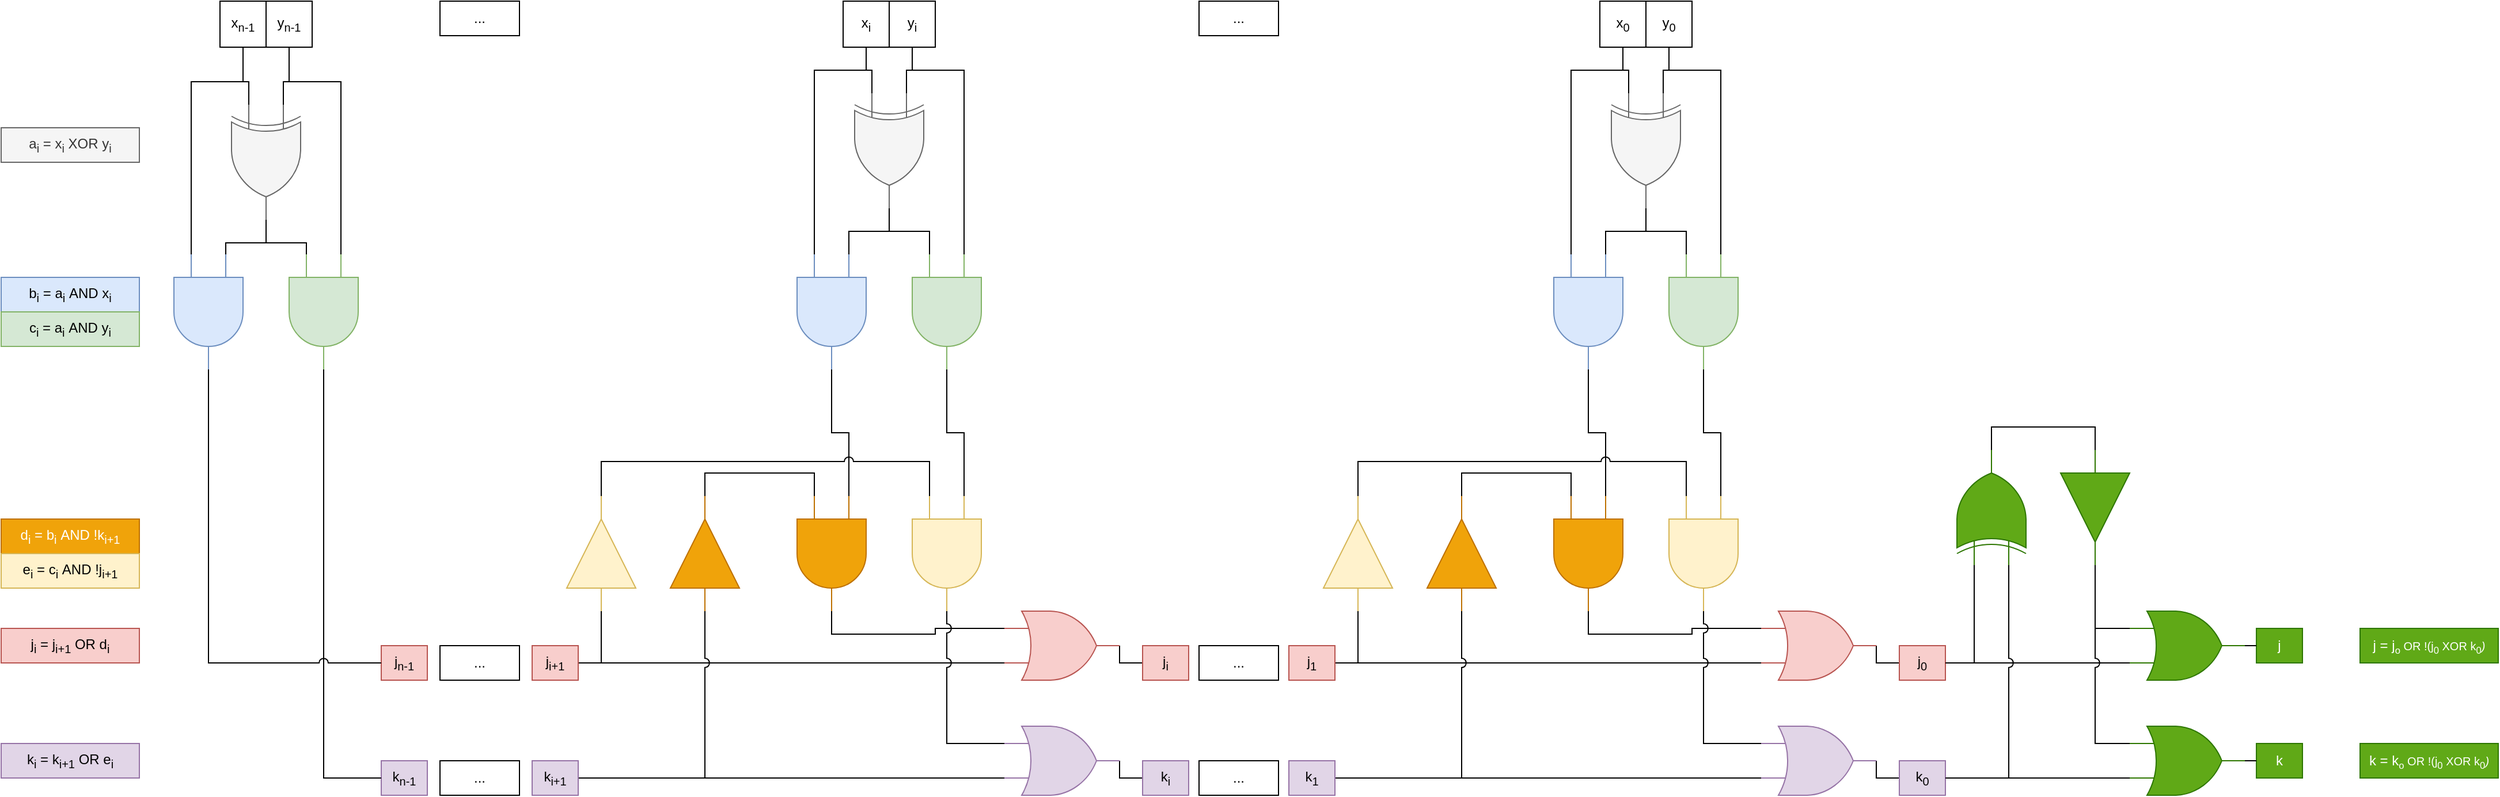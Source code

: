 <mxfile version="13.7.9" type="device"><diagram name="Page-1" id="16e2658f-23c8-b752-8be9-c03fbebb8bbe"><mxGraphModel dx="2782" dy="1577" grid="1" gridSize="10" guides="1" tooltips="1" connect="1" arrows="1" fold="1" page="0" pageScale="1" pageWidth="1100" pageHeight="850" background="#ffffff" math="0" shadow="0"><root><mxCell id="0"/><mxCell id="1" parent="0"/><mxCell id="agmvfwiTcPJvJotn_-S4-118" value="&lt;span&gt;a&lt;/span&gt;&lt;sub&gt;i&lt;/sub&gt;&lt;span&gt;&amp;nbsp;= x&lt;/span&gt;&lt;sub&gt;i&lt;/sub&gt;&lt;span&gt;&amp;nbsp;XOR y&lt;/span&gt;&lt;sub&gt;i&lt;/sub&gt;" style="rounded=0;whiteSpace=wrap;html=1;fillColor=#f5f5f5;strokeColor=#666666;fontColor=#333333;" parent="1" vertex="1"><mxGeometry x="100" y="150" width="120" height="30" as="geometry"/></mxCell><mxCell id="agmvfwiTcPJvJotn_-S4-119" value="&lt;span&gt;b&lt;/span&gt;&lt;sub&gt;i&lt;/sub&gt;&lt;span&gt;&amp;nbsp;= a&lt;/span&gt;&lt;sub&gt;i&lt;/sub&gt;&lt;span&gt;&amp;nbsp;AND x&lt;/span&gt;&lt;sub&gt;i&lt;/sub&gt;" style="rounded=0;whiteSpace=wrap;html=1;fillColor=#dae8fc;strokeColor=#6c8ebf;" parent="1" vertex="1"><mxGeometry x="100" y="280" width="120" height="30" as="geometry"/></mxCell><mxCell id="agmvfwiTcPJvJotn_-S4-120" value="&lt;span style=&quot;font-size: 12px&quot;&gt;c&lt;/span&gt;&lt;sub&gt;i&lt;/sub&gt;&lt;span&gt;&amp;nbsp;= a&lt;/span&gt;&lt;sub&gt;i&lt;/sub&gt;&lt;span&gt;&amp;nbsp;AND y&lt;/span&gt;&lt;sub&gt;i&lt;/sub&gt;" style="rounded=0;whiteSpace=wrap;html=1;fillColor=#d5e8d4;strokeColor=#82b366;" parent="1" vertex="1"><mxGeometry x="100" y="310" width="120" height="30" as="geometry"/></mxCell><mxCell id="agmvfwiTcPJvJotn_-S4-134" value="d&lt;sub&gt;i&lt;/sub&gt;&amp;nbsp;= b&lt;sub&gt;i&lt;/sub&gt;&amp;nbsp;AND !k&lt;sub&gt;i+1&lt;/sub&gt;" style="rounded=0;whiteSpace=wrap;html=1;fillColor=#f0a30a;strokeColor=#BD7000;fontColor=#ffffff;" parent="1" vertex="1"><mxGeometry x="100" y="490" width="120" height="30" as="geometry"/></mxCell><mxCell id="agmvfwiTcPJvJotn_-S4-135" value="e&lt;sub&gt;i&lt;/sub&gt;&amp;nbsp;= c&lt;sub&gt;i&lt;/sub&gt;&amp;nbsp;AND !j&lt;sub&gt;i+1&lt;/sub&gt;" style="rounded=0;whiteSpace=wrap;html=1;fillColor=#fff2cc;strokeColor=#d6b656;" parent="1" vertex="1"><mxGeometry x="100" y="520" width="120" height="30" as="geometry"/></mxCell><mxCell id="agmvfwiTcPJvJotn_-S4-149" value="j&lt;sub&gt;i&lt;/sub&gt;&amp;nbsp;= j&lt;sub&gt;i+1&lt;/sub&gt;&amp;nbsp;OR d&lt;sub&gt;i&lt;/sub&gt;" style="rounded=0;whiteSpace=wrap;html=1;fillColor=#f8cecc;strokeColor=#b85450;" parent="1" vertex="1"><mxGeometry x="100" y="585" width="120" height="30" as="geometry"/></mxCell><mxCell id="agmvfwiTcPJvJotn_-S4-150" value="k&lt;sub&gt;i&lt;/sub&gt;&amp;nbsp;= k&lt;sub&gt;i+1&lt;/sub&gt;&amp;nbsp;OR e&lt;sub&gt;i&lt;/sub&gt;" style="rounded=0;whiteSpace=wrap;html=1;fillColor=#e1d5e7;strokeColor=#9673a6;" parent="1" vertex="1"><mxGeometry x="100" y="685" width="120" height="30" as="geometry"/></mxCell><mxCell id="agmvfwiTcPJvJotn_-S4-194" style="edgeStyle=orthogonalEdgeStyle;rounded=0;jumpStyle=arc;jumpSize=8;orthogonalLoop=1;jettySize=auto;html=1;exitX=0;exitY=0.75;exitDx=0;exitDy=0;exitPerimeter=0;entryX=1;entryY=0.5;entryDx=0;entryDy=0;entryPerimeter=0;shadow=0;endArrow=none;endFill=0;" parent="1" source="agmvfwiTcPJvJotn_-S4-196" target="agmvfwiTcPJvJotn_-S4-200" edge="1"><mxGeometry relative="1" as="geometry"><Array as="points"><mxPoint x="906" y="240"/><mxPoint x="871" y="240"/></Array></mxGeometry></mxCell><mxCell id="agmvfwiTcPJvJotn_-S4-195" style="edgeStyle=orthogonalEdgeStyle;rounded=0;jumpStyle=arc;jumpSize=8;orthogonalLoop=1;jettySize=auto;html=1;exitX=1;exitY=0.5;exitDx=0;exitDy=0;exitPerimeter=0;entryX=0;entryY=0.25;entryDx=0;entryDy=0;entryPerimeter=0;shadow=0;endArrow=none;endFill=0;" parent="1" source="agmvfwiTcPJvJotn_-S4-196" target="agmvfwiTcPJvJotn_-S4-213" edge="1"><mxGeometry relative="1" as="geometry"/></mxCell><mxCell id="agmvfwiTcPJvJotn_-S4-196" value="" style="verticalLabelPosition=bottom;shadow=0;dashed=0;align=center;html=1;verticalAlign=top;shape=mxgraph.electrical.logic_gates.logic_gate;operation=and;rotation=90;fillColor=#d5e8d4;strokeColor=#82b366;" parent="1" vertex="1"><mxGeometry x="871" y="280" width="100" height="60" as="geometry"/></mxCell><mxCell id="agmvfwiTcPJvJotn_-S4-197" style="edgeStyle=orthogonalEdgeStyle;rounded=0;jumpStyle=arc;jumpSize=8;orthogonalLoop=1;jettySize=auto;html=1;exitX=0;exitY=0.75;exitDx=0;exitDy=0;exitPerimeter=0;shadow=0;endArrow=none;endFill=0;" parent="1" source="agmvfwiTcPJvJotn_-S4-200" target="agmvfwiTcPJvJotn_-S4-204" edge="1"><mxGeometry relative="1" as="geometry"/></mxCell><mxCell id="agmvfwiTcPJvJotn_-S4-198" style="edgeStyle=orthogonalEdgeStyle;rounded=0;jumpStyle=arc;jumpSize=8;orthogonalLoop=1;jettySize=auto;html=1;exitX=0;exitY=0.25;exitDx=0;exitDy=0;exitPerimeter=0;shadow=0;endArrow=none;endFill=0;" parent="1" source="agmvfwiTcPJvJotn_-S4-200" target="agmvfwiTcPJvJotn_-S4-206" edge="1"><mxGeometry relative="1" as="geometry"/></mxCell><mxCell id="agmvfwiTcPJvJotn_-S4-199" style="edgeStyle=orthogonalEdgeStyle;rounded=0;jumpStyle=arc;jumpSize=8;orthogonalLoop=1;jettySize=auto;html=1;exitX=1;exitY=0.5;exitDx=0;exitDy=0;exitPerimeter=0;entryX=0;entryY=0.25;entryDx=0;entryDy=0;entryPerimeter=0;shadow=0;endArrow=none;endFill=0;" parent="1" source="agmvfwiTcPJvJotn_-S4-200" target="agmvfwiTcPJvJotn_-S4-202" edge="1"><mxGeometry relative="1" as="geometry"/></mxCell><mxCell id="agmvfwiTcPJvJotn_-S4-200" value="" style="verticalLabelPosition=bottom;shadow=0;dashed=0;align=center;html=1;verticalAlign=top;shape=mxgraph.electrical.logic_gates.logic_gate;operation=xor;rotation=90;fillColor=#f5f5f5;strokeColor=#666666;fontColor=#333333;" parent="1" vertex="1"><mxGeometry x="821" y="140" width="100" height="60" as="geometry"/></mxCell><mxCell id="agmvfwiTcPJvJotn_-S4-201" style="edgeStyle=orthogonalEdgeStyle;rounded=0;jumpStyle=arc;jumpSize=8;orthogonalLoop=1;jettySize=auto;html=1;exitX=1;exitY=0.5;exitDx=0;exitDy=0;exitPerimeter=0;entryX=0;entryY=0.25;entryDx=0;entryDy=0;entryPerimeter=0;shadow=0;endArrow=none;endFill=0;" parent="1" source="agmvfwiTcPJvJotn_-S4-202" target="agmvfwiTcPJvJotn_-S4-208" edge="1"><mxGeometry relative="1" as="geometry"/></mxCell><mxCell id="agmvfwiTcPJvJotn_-S4-202" value="" style="verticalLabelPosition=bottom;shadow=0;dashed=0;align=center;html=1;verticalAlign=top;shape=mxgraph.electrical.logic_gates.logic_gate;operation=and;rotation=90;fillColor=#dae8fc;strokeColor=#6c8ebf;" parent="1" vertex="1"><mxGeometry x="771" y="280" width="100" height="60" as="geometry"/></mxCell><mxCell id="agmvfwiTcPJvJotn_-S4-203" style="edgeStyle=orthogonalEdgeStyle;rounded=0;jumpStyle=arc;jumpSize=8;orthogonalLoop=1;jettySize=auto;html=1;exitX=0.5;exitY=1;exitDx=0;exitDy=0;entryX=0;entryY=0.75;entryDx=0;entryDy=0;entryPerimeter=0;shadow=0;endArrow=none;endFill=0;" parent="1" source="agmvfwiTcPJvJotn_-S4-204" target="agmvfwiTcPJvJotn_-S4-202" edge="1"><mxGeometry relative="1" as="geometry"><Array as="points"><mxPoint x="851" y="100"/><mxPoint x="806" y="100"/></Array></mxGeometry></mxCell><mxCell id="agmvfwiTcPJvJotn_-S4-204" value="x&lt;sub&gt;i&lt;br&gt;&lt;/sub&gt;" style="whiteSpace=wrap;html=1;aspect=fixed;" parent="1" vertex="1"><mxGeometry x="831" y="40" width="40" height="40" as="geometry"/></mxCell><mxCell id="agmvfwiTcPJvJotn_-S4-205" style="edgeStyle=orthogonalEdgeStyle;rounded=0;jumpStyle=arc;jumpSize=8;orthogonalLoop=1;jettySize=auto;html=1;exitX=0.5;exitY=1;exitDx=0;exitDy=0;entryX=0;entryY=0.25;entryDx=0;entryDy=0;entryPerimeter=0;shadow=0;endArrow=none;endFill=0;" parent="1" source="agmvfwiTcPJvJotn_-S4-206" target="agmvfwiTcPJvJotn_-S4-196" edge="1"><mxGeometry relative="1" as="geometry"><Array as="points"><mxPoint x="891" y="100"/><mxPoint x="936" y="100"/></Array></mxGeometry></mxCell><mxCell id="agmvfwiTcPJvJotn_-S4-206" value="y&lt;sub&gt;i&lt;br&gt;&lt;/sub&gt;" style="whiteSpace=wrap;html=1;aspect=fixed;" parent="1" vertex="1"><mxGeometry x="871" y="40" width="40" height="40" as="geometry"/></mxCell><mxCell id="agmvfwiTcPJvJotn_-S4-207" style="edgeStyle=orthogonalEdgeStyle;rounded=0;jumpStyle=arc;jumpSize=8;orthogonalLoop=1;jettySize=auto;html=1;exitX=1;exitY=0.5;exitDx=0;exitDy=0;exitPerimeter=0;entryX=0;entryY=0.25;entryDx=0;entryDy=0;entryPerimeter=0;shadow=0;endArrow=none;endFill=0;" parent="1" source="agmvfwiTcPJvJotn_-S4-208" target="agmvfwiTcPJvJotn_-S4-211" edge="1"><mxGeometry relative="1" as="geometry"/></mxCell><mxCell id="agmvfwiTcPJvJotn_-S4-208" value="" style="verticalLabelPosition=bottom;shadow=0;dashed=0;align=center;html=1;verticalAlign=top;shape=mxgraph.electrical.logic_gates.logic_gate;operation=and;rotation=90;fillColor=#f0a30a;strokeColor=#BD7000;fontColor=#ffffff;" parent="1" vertex="1"><mxGeometry x="771" y="490" width="100" height="60" as="geometry"/></mxCell><mxCell id="agmvfwiTcPJvJotn_-S4-209" style="edgeStyle=orthogonalEdgeStyle;rounded=0;jumpStyle=arc;jumpSize=8;orthogonalLoop=1;jettySize=auto;html=1;exitX=1;exitY=0.5;exitDx=0;exitDy=0;entryX=0;entryY=0.75;entryDx=0;entryDy=0;entryPerimeter=0;shadow=0;endArrow=none;endFill=0;" parent="1" source="agmvfwiTcPJvJotn_-S4-210" target="agmvfwiTcPJvJotn_-S4-213" edge="1"><mxGeometry relative="1" as="geometry"><Array as="points"><mxPoint x="621" y="440"/><mxPoint x="906" y="440"/></Array></mxGeometry></mxCell><mxCell id="agmvfwiTcPJvJotn_-S4-236" style="edgeStyle=orthogonalEdgeStyle;rounded=0;jumpStyle=arc;jumpSize=8;orthogonalLoop=1;jettySize=auto;html=1;exitX=0;exitY=0.5;exitDx=0;exitDy=0;entryX=1;entryY=0.5;entryDx=0;entryDy=0;shadow=0;endArrow=none;endFill=0;" parent="1" source="agmvfwiTcPJvJotn_-S4-210" target="agmvfwiTcPJvJotn_-S4-229" edge="1"><mxGeometry relative="1" as="geometry"/></mxCell><mxCell id="agmvfwiTcPJvJotn_-S4-210" value="" style="verticalLabelPosition=bottom;shadow=0;dashed=0;align=center;html=1;verticalAlign=top;shape=mxgraph.electrical.logic_gates.buffer2;rotation=-90;fillColor=#fff2cc;strokeColor=#d6b656;" parent="1" vertex="1"><mxGeometry x="571" y="490" width="100" height="60" as="geometry"/></mxCell><mxCell id="agmvfwiTcPJvJotn_-S4-243" style="edgeStyle=orthogonalEdgeStyle;rounded=0;jumpStyle=arc;jumpSize=8;orthogonalLoop=1;jettySize=auto;html=1;exitX=0;exitY=0.75;exitDx=0;exitDy=0;exitPerimeter=0;entryX=1;entryY=0.5;entryDx=0;entryDy=0;shadow=0;endArrow=none;endFill=0;" parent="1" source="agmvfwiTcPJvJotn_-S4-211" target="agmvfwiTcPJvJotn_-S4-229" edge="1"><mxGeometry relative="1" as="geometry"/></mxCell><mxCell id="agmvfwiTcPJvJotn_-S4-317" style="edgeStyle=orthogonalEdgeStyle;rounded=0;jumpStyle=arc;jumpSize=8;orthogonalLoop=1;jettySize=auto;html=1;exitX=1;exitY=0.5;exitDx=0;exitDy=0;exitPerimeter=0;entryX=0;entryY=0.5;entryDx=0;entryDy=0;shadow=0;endArrow=none;endFill=0;" parent="1" source="agmvfwiTcPJvJotn_-S4-211" target="agmvfwiTcPJvJotn_-S4-315" edge="1"><mxGeometry relative="1" as="geometry"><Array as="points"><mxPoint x="1071" y="615"/></Array></mxGeometry></mxCell><mxCell id="agmvfwiTcPJvJotn_-S4-211" value="" style="verticalLabelPosition=bottom;shadow=0;dashed=0;align=center;html=1;verticalAlign=top;shape=mxgraph.electrical.logic_gates.logic_gate;operation=or;fillColor=#f8cecc;strokeColor=#b85450;" parent="1" vertex="1"><mxGeometry x="971" y="570" width="100" height="60" as="geometry"/></mxCell><mxCell id="agmvfwiTcPJvJotn_-S4-212" style="edgeStyle=orthogonalEdgeStyle;rounded=0;jumpStyle=arc;jumpSize=8;orthogonalLoop=1;jettySize=auto;html=1;exitX=1;exitY=0.5;exitDx=0;exitDy=0;exitPerimeter=0;entryX=0;entryY=0.25;entryDx=0;entryDy=0;entryPerimeter=0;shadow=0;endArrow=none;endFill=0;" parent="1" source="agmvfwiTcPJvJotn_-S4-213" target="agmvfwiTcPJvJotn_-S4-216" edge="1"><mxGeometry relative="1" as="geometry"/></mxCell><mxCell id="agmvfwiTcPJvJotn_-S4-213" value="" style="verticalLabelPosition=bottom;shadow=0;dashed=0;align=center;html=1;verticalAlign=top;shape=mxgraph.electrical.logic_gates.logic_gate;operation=and;rotation=90;fillColor=#fff2cc;strokeColor=#d6b656;" parent="1" vertex="1"><mxGeometry x="871" y="490" width="100" height="60" as="geometry"/></mxCell><mxCell id="agmvfwiTcPJvJotn_-S4-214" style="edgeStyle=orthogonalEdgeStyle;rounded=0;jumpStyle=arc;jumpSize=8;orthogonalLoop=1;jettySize=auto;html=1;exitX=1;exitY=0.5;exitDx=0;exitDy=0;entryX=0;entryY=0.75;entryDx=0;entryDy=0;entryPerimeter=0;shadow=0;endArrow=none;endFill=0;" parent="1" source="agmvfwiTcPJvJotn_-S4-215" target="agmvfwiTcPJvJotn_-S4-208" edge="1"><mxGeometry relative="1" as="geometry"/></mxCell><mxCell id="agmvfwiTcPJvJotn_-S4-242" style="edgeStyle=orthogonalEdgeStyle;rounded=0;jumpStyle=arc;jumpSize=8;orthogonalLoop=1;jettySize=auto;html=1;exitX=0;exitY=0.5;exitDx=0;exitDy=0;entryX=1;entryY=0.5;entryDx=0;entryDy=0;shadow=0;endArrow=none;endFill=0;" parent="1" source="agmvfwiTcPJvJotn_-S4-215" target="agmvfwiTcPJvJotn_-S4-231" edge="1"><mxGeometry relative="1" as="geometry"><Array as="points"><mxPoint x="711" y="715"/></Array></mxGeometry></mxCell><mxCell id="agmvfwiTcPJvJotn_-S4-215" value="" style="verticalLabelPosition=bottom;shadow=0;dashed=0;align=center;html=1;verticalAlign=top;shape=mxgraph.electrical.logic_gates.buffer2;rotation=-90;fillColor=#f0a30a;strokeColor=#BD7000;fontColor=#ffffff;" parent="1" vertex="1"><mxGeometry x="661" y="490" width="100" height="60" as="geometry"/></mxCell><mxCell id="agmvfwiTcPJvJotn_-S4-244" style="edgeStyle=orthogonalEdgeStyle;rounded=0;jumpStyle=arc;jumpSize=8;orthogonalLoop=1;jettySize=auto;html=1;exitX=0;exitY=0.75;exitDx=0;exitDy=0;exitPerimeter=0;entryX=1;entryY=0.5;entryDx=0;entryDy=0;shadow=0;endArrow=none;endFill=0;" parent="1" source="agmvfwiTcPJvJotn_-S4-216" target="agmvfwiTcPJvJotn_-S4-231" edge="1"><mxGeometry relative="1" as="geometry"/></mxCell><mxCell id="agmvfwiTcPJvJotn_-S4-318" style="edgeStyle=orthogonalEdgeStyle;rounded=0;jumpStyle=arc;jumpSize=8;orthogonalLoop=1;jettySize=auto;html=1;exitX=1;exitY=0.5;exitDx=0;exitDy=0;exitPerimeter=0;entryX=0;entryY=0.5;entryDx=0;entryDy=0;shadow=0;endArrow=none;endFill=0;" parent="1" source="agmvfwiTcPJvJotn_-S4-216" target="agmvfwiTcPJvJotn_-S4-316" edge="1"><mxGeometry relative="1" as="geometry"><Array as="points"><mxPoint x="1071" y="715"/></Array></mxGeometry></mxCell><mxCell id="agmvfwiTcPJvJotn_-S4-216" value="" style="verticalLabelPosition=bottom;shadow=0;dashed=0;align=center;html=1;verticalAlign=top;shape=mxgraph.electrical.logic_gates.logic_gate;operation=or;fillColor=#e1d5e7;strokeColor=#9673a6;" parent="1" vertex="1"><mxGeometry x="971" y="670" width="100" height="60" as="geometry"/></mxCell><mxCell id="agmvfwiTcPJvJotn_-S4-229" value="&lt;font face=&quot;helvetica&quot;&gt;j&lt;sub&gt;i+1&lt;/sub&gt;&lt;/font&gt;" style="rounded=0;whiteSpace=wrap;html=1;fillColor=#f8cecc;strokeColor=#b85450;" parent="1" vertex="1"><mxGeometry x="561" y="600" width="40" height="30" as="geometry"/></mxCell><mxCell id="agmvfwiTcPJvJotn_-S4-231" value="&lt;font face=&quot;helvetica&quot;&gt;k&lt;sub&gt;i+1&lt;/sub&gt;&lt;/font&gt;" style="rounded=0;whiteSpace=wrap;html=1;fillColor=#e1d5e7;strokeColor=#9673a6;" parent="1" vertex="1"><mxGeometry x="561" y="700" width="40" height="30" as="geometry"/></mxCell><mxCell id="agmvfwiTcPJvJotn_-S4-240" value="&lt;font face=&quot;helvetica&quot;&gt;j&lt;sub&gt;n-1&lt;/sub&gt;&lt;/font&gt;" style="rounded=0;whiteSpace=wrap;html=1;fillColor=#f8cecc;strokeColor=#b85450;" parent="1" vertex="1"><mxGeometry x="430" y="600" width="40" height="30" as="geometry"/></mxCell><mxCell id="agmvfwiTcPJvJotn_-S4-241" value="&lt;font face=&quot;helvetica&quot;&gt;k&lt;sub&gt;n-1&lt;/sub&gt;&lt;/font&gt;" style="rounded=0;whiteSpace=wrap;html=1;fillColor=#e1d5e7;strokeColor=#9673a6;" parent="1" vertex="1"><mxGeometry x="430" y="700" width="40" height="30" as="geometry"/></mxCell><mxCell id="agmvfwiTcPJvJotn_-S4-246" style="edgeStyle=orthogonalEdgeStyle;rounded=0;jumpStyle=arc;jumpSize=8;orthogonalLoop=1;jettySize=auto;html=1;exitX=0;exitY=0.75;exitDx=0;exitDy=0;exitPerimeter=0;entryX=1;entryY=0.5;entryDx=0;entryDy=0;entryPerimeter=0;shadow=0;endArrow=none;endFill=0;" parent="1" source="agmvfwiTcPJvJotn_-S4-248" target="agmvfwiTcPJvJotn_-S4-252" edge="1"><mxGeometry relative="1" as="geometry"><Array as="points"><mxPoint x="365" y="250"/><mxPoint x="330" y="250"/></Array></mxGeometry></mxCell><mxCell id="agmvfwiTcPJvJotn_-S4-285" style="edgeStyle=orthogonalEdgeStyle;rounded=0;jumpStyle=arc;jumpSize=8;orthogonalLoop=1;jettySize=auto;html=1;exitX=1;exitY=0.5;exitDx=0;exitDy=0;exitPerimeter=0;entryX=0;entryY=0.5;entryDx=0;entryDy=0;shadow=0;endArrow=none;endFill=0;" parent="1" source="agmvfwiTcPJvJotn_-S4-248" target="agmvfwiTcPJvJotn_-S4-241" edge="1"><mxGeometry relative="1" as="geometry"/></mxCell><mxCell id="agmvfwiTcPJvJotn_-S4-248" value="" style="verticalLabelPosition=bottom;shadow=0;dashed=0;align=center;html=1;verticalAlign=top;shape=mxgraph.electrical.logic_gates.logic_gate;operation=and;rotation=90;fillColor=#d5e8d4;strokeColor=#82b366;" parent="1" vertex="1"><mxGeometry x="330" y="280" width="100" height="60" as="geometry"/></mxCell><mxCell id="agmvfwiTcPJvJotn_-S4-249" style="edgeStyle=orthogonalEdgeStyle;rounded=0;jumpStyle=arc;jumpSize=8;orthogonalLoop=1;jettySize=auto;html=1;exitX=0;exitY=0.75;exitDx=0;exitDy=0;exitPerimeter=0;shadow=0;endArrow=none;endFill=0;" parent="1" source="agmvfwiTcPJvJotn_-S4-252" target="agmvfwiTcPJvJotn_-S4-256" edge="1"><mxGeometry relative="1" as="geometry"><Array as="points"><mxPoint x="315" y="110"/><mxPoint x="310" y="110"/></Array></mxGeometry></mxCell><mxCell id="agmvfwiTcPJvJotn_-S4-250" style="edgeStyle=orthogonalEdgeStyle;rounded=0;jumpStyle=arc;jumpSize=8;orthogonalLoop=1;jettySize=auto;html=1;exitX=0;exitY=0.25;exitDx=0;exitDy=0;exitPerimeter=0;shadow=0;endArrow=none;endFill=0;" parent="1" source="agmvfwiTcPJvJotn_-S4-252" target="agmvfwiTcPJvJotn_-S4-258" edge="1"><mxGeometry relative="1" as="geometry"><Array as="points"><mxPoint x="345" y="110"/><mxPoint x="350" y="110"/></Array></mxGeometry></mxCell><mxCell id="agmvfwiTcPJvJotn_-S4-251" style="edgeStyle=orthogonalEdgeStyle;rounded=0;jumpStyle=arc;jumpSize=8;orthogonalLoop=1;jettySize=auto;html=1;exitX=1;exitY=0.5;exitDx=0;exitDy=0;exitPerimeter=0;entryX=0;entryY=0.25;entryDx=0;entryDy=0;entryPerimeter=0;shadow=0;endArrow=none;endFill=0;" parent="1" source="agmvfwiTcPJvJotn_-S4-252" target="agmvfwiTcPJvJotn_-S4-254" edge="1"><mxGeometry relative="1" as="geometry"/></mxCell><mxCell id="agmvfwiTcPJvJotn_-S4-252" value="" style="verticalLabelPosition=bottom;shadow=0;dashed=0;align=center;html=1;verticalAlign=top;shape=mxgraph.electrical.logic_gates.logic_gate;operation=xor;rotation=90;fillColor=#f5f5f5;strokeColor=#666666;fontColor=#333333;" parent="1" vertex="1"><mxGeometry x="280" y="150" width="100" height="60" as="geometry"/></mxCell><mxCell id="agmvfwiTcPJvJotn_-S4-284" style="edgeStyle=orthogonalEdgeStyle;rounded=0;jumpStyle=arc;jumpSize=8;orthogonalLoop=1;jettySize=auto;html=1;exitX=1;exitY=0.5;exitDx=0;exitDy=0;exitPerimeter=0;shadow=0;endArrow=none;endFill=0;entryX=0;entryY=0.5;entryDx=0;entryDy=0;" parent="1" source="agmvfwiTcPJvJotn_-S4-254" target="agmvfwiTcPJvJotn_-S4-240" edge="1"><mxGeometry relative="1" as="geometry"><mxPoint x="470" y="610" as="targetPoint"/></mxGeometry></mxCell><mxCell id="agmvfwiTcPJvJotn_-S4-254" value="" style="verticalLabelPosition=bottom;shadow=0;dashed=0;align=center;html=1;verticalAlign=top;shape=mxgraph.electrical.logic_gates.logic_gate;operation=and;rotation=90;fillColor=#dae8fc;strokeColor=#6c8ebf;" parent="1" vertex="1"><mxGeometry x="230" y="280" width="100" height="60" as="geometry"/></mxCell><mxCell id="agmvfwiTcPJvJotn_-S4-255" style="edgeStyle=orthogonalEdgeStyle;rounded=0;jumpStyle=arc;jumpSize=8;orthogonalLoop=1;jettySize=auto;html=1;exitX=0.5;exitY=1;exitDx=0;exitDy=0;entryX=0;entryY=0.75;entryDx=0;entryDy=0;entryPerimeter=0;shadow=0;endArrow=none;endFill=0;" parent="1" source="agmvfwiTcPJvJotn_-S4-256" target="agmvfwiTcPJvJotn_-S4-254" edge="1"><mxGeometry relative="1" as="geometry"><Array as="points"><mxPoint x="310" y="110"/><mxPoint x="265" y="110"/></Array></mxGeometry></mxCell><mxCell id="agmvfwiTcPJvJotn_-S4-256" value="x&lt;sub&gt;n-1&lt;br&gt;&lt;/sub&gt;" style="whiteSpace=wrap;html=1;aspect=fixed;" parent="1" vertex="1"><mxGeometry x="290" y="40" width="40" height="40" as="geometry"/></mxCell><mxCell id="agmvfwiTcPJvJotn_-S4-257" style="edgeStyle=orthogonalEdgeStyle;rounded=0;jumpStyle=arc;jumpSize=8;orthogonalLoop=1;jettySize=auto;html=1;exitX=0.5;exitY=1;exitDx=0;exitDy=0;entryX=0;entryY=0.25;entryDx=0;entryDy=0;entryPerimeter=0;shadow=0;endArrow=none;endFill=0;" parent="1" source="agmvfwiTcPJvJotn_-S4-258" target="agmvfwiTcPJvJotn_-S4-248" edge="1"><mxGeometry relative="1" as="geometry"><Array as="points"><mxPoint x="350" y="110"/><mxPoint x="395" y="110"/></Array></mxGeometry></mxCell><mxCell id="agmvfwiTcPJvJotn_-S4-258" value="y&lt;sub&gt;n-1&lt;br&gt;&lt;/sub&gt;" style="whiteSpace=wrap;html=1;aspect=fixed;" parent="1" vertex="1"><mxGeometry x="330" y="40" width="40" height="40" as="geometry"/></mxCell><mxCell id="agmvfwiTcPJvJotn_-S4-286" style="edgeStyle=orthogonalEdgeStyle;rounded=0;jumpStyle=arc;jumpSize=8;orthogonalLoop=1;jettySize=auto;html=1;exitX=0;exitY=0.75;exitDx=0;exitDy=0;exitPerimeter=0;entryX=1;entryY=0.5;entryDx=0;entryDy=0;entryPerimeter=0;shadow=0;endArrow=none;endFill=0;" parent="1" source="agmvfwiTcPJvJotn_-S4-288" target="agmvfwiTcPJvJotn_-S4-292" edge="1"><mxGeometry relative="1" as="geometry"><Array as="points"><mxPoint x="1563" y="240"/><mxPoint x="1528" y="240"/></Array></mxGeometry></mxCell><mxCell id="agmvfwiTcPJvJotn_-S4-287" style="edgeStyle=orthogonalEdgeStyle;rounded=0;jumpStyle=arc;jumpSize=8;orthogonalLoop=1;jettySize=auto;html=1;exitX=1;exitY=0.5;exitDx=0;exitDy=0;exitPerimeter=0;entryX=0;entryY=0.25;entryDx=0;entryDy=0;entryPerimeter=0;shadow=0;endArrow=none;endFill=0;" parent="1" source="agmvfwiTcPJvJotn_-S4-288" target="agmvfwiTcPJvJotn_-S4-307" edge="1"><mxGeometry relative="1" as="geometry"/></mxCell><mxCell id="agmvfwiTcPJvJotn_-S4-288" value="" style="verticalLabelPosition=bottom;shadow=0;dashed=0;align=center;html=1;verticalAlign=top;shape=mxgraph.electrical.logic_gates.logic_gate;operation=and;rotation=90;fillColor=#d5e8d4;strokeColor=#82b366;" parent="1" vertex="1"><mxGeometry x="1528" y="280" width="100" height="60" as="geometry"/></mxCell><mxCell id="agmvfwiTcPJvJotn_-S4-289" style="edgeStyle=orthogonalEdgeStyle;rounded=0;jumpStyle=arc;jumpSize=8;orthogonalLoop=1;jettySize=auto;html=1;exitX=0;exitY=0.75;exitDx=0;exitDy=0;exitPerimeter=0;shadow=0;endArrow=none;endFill=0;" parent="1" source="agmvfwiTcPJvJotn_-S4-292" target="agmvfwiTcPJvJotn_-S4-296" edge="1"><mxGeometry relative="1" as="geometry"/></mxCell><mxCell id="agmvfwiTcPJvJotn_-S4-290" style="edgeStyle=orthogonalEdgeStyle;rounded=0;jumpStyle=arc;jumpSize=8;orthogonalLoop=1;jettySize=auto;html=1;exitX=0;exitY=0.25;exitDx=0;exitDy=0;exitPerimeter=0;shadow=0;endArrow=none;endFill=0;" parent="1" source="agmvfwiTcPJvJotn_-S4-292" target="agmvfwiTcPJvJotn_-S4-298" edge="1"><mxGeometry relative="1" as="geometry"/></mxCell><mxCell id="agmvfwiTcPJvJotn_-S4-291" style="edgeStyle=orthogonalEdgeStyle;rounded=0;jumpStyle=arc;jumpSize=8;orthogonalLoop=1;jettySize=auto;html=1;exitX=1;exitY=0.5;exitDx=0;exitDy=0;exitPerimeter=0;entryX=0;entryY=0.25;entryDx=0;entryDy=0;entryPerimeter=0;shadow=0;endArrow=none;endFill=0;" parent="1" source="agmvfwiTcPJvJotn_-S4-292" target="agmvfwiTcPJvJotn_-S4-294" edge="1"><mxGeometry relative="1" as="geometry"/></mxCell><mxCell id="agmvfwiTcPJvJotn_-S4-292" value="" style="verticalLabelPosition=bottom;shadow=0;dashed=0;align=center;html=1;verticalAlign=top;shape=mxgraph.electrical.logic_gates.logic_gate;operation=xor;rotation=90;fillColor=#f5f5f5;strokeColor=#666666;fontColor=#333333;" parent="1" vertex="1"><mxGeometry x="1478" y="140" width="100" height="60" as="geometry"/></mxCell><mxCell id="agmvfwiTcPJvJotn_-S4-293" style="edgeStyle=orthogonalEdgeStyle;rounded=0;jumpStyle=arc;jumpSize=8;orthogonalLoop=1;jettySize=auto;html=1;exitX=1;exitY=0.5;exitDx=0;exitDy=0;exitPerimeter=0;entryX=0;entryY=0.25;entryDx=0;entryDy=0;entryPerimeter=0;shadow=0;endArrow=none;endFill=0;" parent="1" source="agmvfwiTcPJvJotn_-S4-294" target="agmvfwiTcPJvJotn_-S4-300" edge="1"><mxGeometry relative="1" as="geometry"/></mxCell><mxCell id="agmvfwiTcPJvJotn_-S4-294" value="" style="verticalLabelPosition=bottom;shadow=0;dashed=0;align=center;html=1;verticalAlign=top;shape=mxgraph.electrical.logic_gates.logic_gate;operation=and;rotation=90;fillColor=#dae8fc;strokeColor=#6c8ebf;" parent="1" vertex="1"><mxGeometry x="1428" y="280" width="100" height="60" as="geometry"/></mxCell><mxCell id="agmvfwiTcPJvJotn_-S4-295" style="edgeStyle=orthogonalEdgeStyle;rounded=0;jumpStyle=arc;jumpSize=8;orthogonalLoop=1;jettySize=auto;html=1;exitX=0.5;exitY=1;exitDx=0;exitDy=0;entryX=0;entryY=0.75;entryDx=0;entryDy=0;entryPerimeter=0;shadow=0;endArrow=none;endFill=0;" parent="1" source="agmvfwiTcPJvJotn_-S4-296" target="agmvfwiTcPJvJotn_-S4-294" edge="1"><mxGeometry relative="1" as="geometry"><Array as="points"><mxPoint x="1508" y="100"/><mxPoint x="1463" y="100"/></Array></mxGeometry></mxCell><mxCell id="agmvfwiTcPJvJotn_-S4-296" value="x&lt;sub&gt;0&lt;br&gt;&lt;/sub&gt;" style="whiteSpace=wrap;html=1;aspect=fixed;" parent="1" vertex="1"><mxGeometry x="1488" y="40" width="40" height="40" as="geometry"/></mxCell><mxCell id="agmvfwiTcPJvJotn_-S4-297" style="edgeStyle=orthogonalEdgeStyle;rounded=0;jumpStyle=arc;jumpSize=8;orthogonalLoop=1;jettySize=auto;html=1;exitX=0.5;exitY=1;exitDx=0;exitDy=0;entryX=0;entryY=0.25;entryDx=0;entryDy=0;entryPerimeter=0;shadow=0;endArrow=none;endFill=0;" parent="1" source="agmvfwiTcPJvJotn_-S4-298" target="agmvfwiTcPJvJotn_-S4-288" edge="1"><mxGeometry relative="1" as="geometry"><Array as="points"><mxPoint x="1548" y="100"/><mxPoint x="1593" y="100"/></Array></mxGeometry></mxCell><mxCell id="agmvfwiTcPJvJotn_-S4-298" value="y&lt;sub&gt;0&lt;br&gt;&lt;/sub&gt;" style="whiteSpace=wrap;html=1;aspect=fixed;" parent="1" vertex="1"><mxGeometry x="1528" y="40" width="40" height="40" as="geometry"/></mxCell><mxCell id="agmvfwiTcPJvJotn_-S4-299" style="edgeStyle=orthogonalEdgeStyle;rounded=0;jumpStyle=arc;jumpSize=8;orthogonalLoop=1;jettySize=auto;html=1;exitX=1;exitY=0.5;exitDx=0;exitDy=0;exitPerimeter=0;entryX=0;entryY=0.25;entryDx=0;entryDy=0;entryPerimeter=0;shadow=0;endArrow=none;endFill=0;" parent="1" source="agmvfwiTcPJvJotn_-S4-300" target="agmvfwiTcPJvJotn_-S4-305" edge="1"><mxGeometry relative="1" as="geometry"/></mxCell><mxCell id="agmvfwiTcPJvJotn_-S4-300" value="" style="verticalLabelPosition=bottom;shadow=0;dashed=0;align=center;html=1;verticalAlign=top;shape=mxgraph.electrical.logic_gates.logic_gate;operation=and;rotation=90;fillColor=#f0a30a;strokeColor=#BD7000;fontColor=#ffffff;" parent="1" vertex="1"><mxGeometry x="1428" y="490" width="100" height="60" as="geometry"/></mxCell><mxCell id="agmvfwiTcPJvJotn_-S4-301" style="edgeStyle=orthogonalEdgeStyle;rounded=0;jumpStyle=arc;jumpSize=8;orthogonalLoop=1;jettySize=auto;html=1;exitX=1;exitY=0.5;exitDx=0;exitDy=0;entryX=0;entryY=0.75;entryDx=0;entryDy=0;entryPerimeter=0;shadow=0;endArrow=none;endFill=0;" parent="1" source="agmvfwiTcPJvJotn_-S4-303" target="agmvfwiTcPJvJotn_-S4-307" edge="1"><mxGeometry relative="1" as="geometry"><Array as="points"><mxPoint x="1278" y="440"/><mxPoint x="1563" y="440"/></Array></mxGeometry></mxCell><mxCell id="agmvfwiTcPJvJotn_-S4-302" style="edgeStyle=orthogonalEdgeStyle;rounded=0;jumpStyle=arc;jumpSize=8;orthogonalLoop=1;jettySize=auto;html=1;exitX=0;exitY=0.5;exitDx=0;exitDy=0;entryX=1;entryY=0.5;entryDx=0;entryDy=0;shadow=0;endArrow=none;endFill=0;" parent="1" source="agmvfwiTcPJvJotn_-S4-303" target="agmvfwiTcPJvJotn_-S4-313" edge="1"><mxGeometry relative="1" as="geometry"/></mxCell><mxCell id="agmvfwiTcPJvJotn_-S4-303" value="" style="verticalLabelPosition=bottom;shadow=0;dashed=0;align=center;html=1;verticalAlign=top;shape=mxgraph.electrical.logic_gates.buffer2;rotation=-90;fillColor=#fff2cc;strokeColor=#d6b656;" parent="1" vertex="1"><mxGeometry x="1228" y="490" width="100" height="60" as="geometry"/></mxCell><mxCell id="agmvfwiTcPJvJotn_-S4-304" style="edgeStyle=orthogonalEdgeStyle;rounded=0;jumpStyle=arc;jumpSize=8;orthogonalLoop=1;jettySize=auto;html=1;exitX=0;exitY=0.75;exitDx=0;exitDy=0;exitPerimeter=0;entryX=1;entryY=0.5;entryDx=0;entryDy=0;shadow=0;endArrow=none;endFill=0;" parent="1" source="agmvfwiTcPJvJotn_-S4-305" target="agmvfwiTcPJvJotn_-S4-313" edge="1"><mxGeometry relative="1" as="geometry"/></mxCell><mxCell id="agmvfwiTcPJvJotn_-S4-320" style="edgeStyle=orthogonalEdgeStyle;rounded=0;jumpStyle=arc;jumpSize=8;orthogonalLoop=1;jettySize=auto;html=1;exitX=1;exitY=0.5;exitDx=0;exitDy=0;exitPerimeter=0;entryX=0;entryY=0.5;entryDx=0;entryDy=0;shadow=0;endArrow=none;endFill=0;" parent="1" source="agmvfwiTcPJvJotn_-S4-305" target="agmvfwiTcPJvJotn_-S4-319" edge="1"><mxGeometry relative="1" as="geometry"><Array as="points"><mxPoint x="1728" y="615"/></Array></mxGeometry></mxCell><mxCell id="agmvfwiTcPJvJotn_-S4-305" value="" style="verticalLabelPosition=bottom;shadow=0;dashed=0;align=center;html=1;verticalAlign=top;shape=mxgraph.electrical.logic_gates.logic_gate;operation=or;fillColor=#f8cecc;strokeColor=#b85450;" parent="1" vertex="1"><mxGeometry x="1628" y="570" width="100" height="60" as="geometry"/></mxCell><mxCell id="agmvfwiTcPJvJotn_-S4-306" style="edgeStyle=orthogonalEdgeStyle;rounded=0;jumpStyle=arc;jumpSize=8;orthogonalLoop=1;jettySize=auto;html=1;exitX=1;exitY=0.5;exitDx=0;exitDy=0;exitPerimeter=0;entryX=0;entryY=0.25;entryDx=0;entryDy=0;entryPerimeter=0;shadow=0;endArrow=none;endFill=0;" parent="1" source="agmvfwiTcPJvJotn_-S4-307" target="agmvfwiTcPJvJotn_-S4-312" edge="1"><mxGeometry relative="1" as="geometry"/></mxCell><mxCell id="agmvfwiTcPJvJotn_-S4-307" value="" style="verticalLabelPosition=bottom;shadow=0;dashed=0;align=center;html=1;verticalAlign=top;shape=mxgraph.electrical.logic_gates.logic_gate;operation=and;rotation=90;fillColor=#fff2cc;strokeColor=#d6b656;" parent="1" vertex="1"><mxGeometry x="1528" y="490" width="100" height="60" as="geometry"/></mxCell><mxCell id="agmvfwiTcPJvJotn_-S4-308" style="edgeStyle=orthogonalEdgeStyle;rounded=0;jumpStyle=arc;jumpSize=8;orthogonalLoop=1;jettySize=auto;html=1;exitX=1;exitY=0.5;exitDx=0;exitDy=0;entryX=0;entryY=0.75;entryDx=0;entryDy=0;entryPerimeter=0;shadow=0;endArrow=none;endFill=0;" parent="1" source="agmvfwiTcPJvJotn_-S4-310" target="agmvfwiTcPJvJotn_-S4-300" edge="1"><mxGeometry relative="1" as="geometry"/></mxCell><mxCell id="agmvfwiTcPJvJotn_-S4-309" style="edgeStyle=orthogonalEdgeStyle;rounded=0;jumpStyle=arc;jumpSize=8;orthogonalLoop=1;jettySize=auto;html=1;exitX=0;exitY=0.5;exitDx=0;exitDy=0;entryX=1;entryY=0.5;entryDx=0;entryDy=0;shadow=0;endArrow=none;endFill=0;" parent="1" source="agmvfwiTcPJvJotn_-S4-310" target="agmvfwiTcPJvJotn_-S4-314" edge="1"><mxGeometry relative="1" as="geometry"><Array as="points"><mxPoint x="1368" y="715"/></Array></mxGeometry></mxCell><mxCell id="agmvfwiTcPJvJotn_-S4-310" value="" style="verticalLabelPosition=bottom;shadow=0;dashed=0;align=center;html=1;verticalAlign=top;shape=mxgraph.electrical.logic_gates.buffer2;rotation=-90;fillColor=#f0a30a;strokeColor=#BD7000;fontColor=#ffffff;" parent="1" vertex="1"><mxGeometry x="1318" y="490" width="100" height="60" as="geometry"/></mxCell><mxCell id="agmvfwiTcPJvJotn_-S4-311" style="edgeStyle=orthogonalEdgeStyle;rounded=0;jumpStyle=arc;jumpSize=8;orthogonalLoop=1;jettySize=auto;html=1;exitX=0;exitY=0.75;exitDx=0;exitDy=0;exitPerimeter=0;entryX=1;entryY=0.5;entryDx=0;entryDy=0;shadow=0;endArrow=none;endFill=0;" parent="1" source="agmvfwiTcPJvJotn_-S4-312" target="agmvfwiTcPJvJotn_-S4-314" edge="1"><mxGeometry relative="1" as="geometry"/></mxCell><mxCell id="agmvfwiTcPJvJotn_-S4-322" style="edgeStyle=orthogonalEdgeStyle;rounded=0;jumpStyle=arc;jumpSize=8;orthogonalLoop=1;jettySize=auto;html=1;exitX=1;exitY=0.5;exitDx=0;exitDy=0;exitPerimeter=0;entryX=0;entryY=0.5;entryDx=0;entryDy=0;shadow=0;endArrow=none;endFill=0;" parent="1" source="agmvfwiTcPJvJotn_-S4-312" target="agmvfwiTcPJvJotn_-S4-321" edge="1"><mxGeometry relative="1" as="geometry"><Array as="points"><mxPoint x="1728" y="715"/></Array></mxGeometry></mxCell><mxCell id="agmvfwiTcPJvJotn_-S4-312" value="" style="verticalLabelPosition=bottom;shadow=0;dashed=0;align=center;html=1;verticalAlign=top;shape=mxgraph.electrical.logic_gates.logic_gate;operation=or;fillColor=#e1d5e7;strokeColor=#9673a6;" parent="1" vertex="1"><mxGeometry x="1628" y="670" width="100" height="60" as="geometry"/></mxCell><mxCell id="agmvfwiTcPJvJotn_-S4-313" value="&lt;font face=&quot;helvetica&quot;&gt;j&lt;sub&gt;1&lt;/sub&gt;&lt;/font&gt;" style="rounded=0;whiteSpace=wrap;html=1;fillColor=#f8cecc;strokeColor=#b85450;" parent="1" vertex="1"><mxGeometry x="1218" y="600" width="40" height="30" as="geometry"/></mxCell><mxCell id="agmvfwiTcPJvJotn_-S4-314" value="&lt;font face=&quot;helvetica&quot;&gt;k&lt;sub&gt;1&lt;/sub&gt;&lt;/font&gt;" style="rounded=0;whiteSpace=wrap;html=1;fillColor=#e1d5e7;strokeColor=#9673a6;" parent="1" vertex="1"><mxGeometry x="1218" y="700" width="40" height="30" as="geometry"/></mxCell><mxCell id="agmvfwiTcPJvJotn_-S4-315" value="&lt;font face=&quot;helvetica&quot;&gt;j&lt;sub&gt;i&lt;/sub&gt;&lt;/font&gt;" style="rounded=0;whiteSpace=wrap;html=1;fillColor=#f8cecc;strokeColor=#b85450;" parent="1" vertex="1"><mxGeometry x="1091" y="600" width="40" height="30" as="geometry"/></mxCell><mxCell id="agmvfwiTcPJvJotn_-S4-316" value="&lt;font face=&quot;helvetica&quot;&gt;k&lt;sub&gt;i&lt;/sub&gt;&lt;/font&gt;" style="rounded=0;whiteSpace=wrap;html=1;fillColor=#e1d5e7;strokeColor=#9673a6;" parent="1" vertex="1"><mxGeometry x="1091" y="700" width="40" height="30" as="geometry"/></mxCell><mxCell id="agmvfwiTcPJvJotn_-S4-339" style="edgeStyle=orthogonalEdgeStyle;rounded=0;jumpStyle=arc;jumpSize=8;orthogonalLoop=1;jettySize=auto;html=1;exitX=1;exitY=0.5;exitDx=0;exitDy=0;entryX=0;entryY=0.75;entryDx=0;entryDy=0;entryPerimeter=0;shadow=0;endArrow=none;endFill=0;" parent="1" source="agmvfwiTcPJvJotn_-S4-319" target="agmvfwiTcPJvJotn_-S4-331" edge="1"><mxGeometry relative="1" as="geometry"><Array as="points"><mxPoint x="1798" y="615"/><mxPoint x="1798" y="615"/></Array></mxGeometry></mxCell><mxCell id="agmvfwiTcPJvJotn_-S4-319" value="&lt;font face=&quot;helvetica&quot;&gt;j&lt;sub&gt;0&lt;/sub&gt;&lt;/font&gt;" style="rounded=0;whiteSpace=wrap;html=1;fillColor=#f8cecc;strokeColor=#b85450;" parent="1" vertex="1"><mxGeometry x="1748" y="600" width="40" height="30" as="geometry"/></mxCell><mxCell id="agmvfwiTcPJvJotn_-S4-340" style="edgeStyle=orthogonalEdgeStyle;rounded=0;jumpStyle=arc;jumpSize=8;orthogonalLoop=1;jettySize=auto;html=1;exitX=1;exitY=0.5;exitDx=0;exitDy=0;entryX=0;entryY=0.75;entryDx=0;entryDy=0;entryPerimeter=0;shadow=0;endArrow=none;endFill=0;" parent="1" source="agmvfwiTcPJvJotn_-S4-321" target="agmvfwiTcPJvJotn_-S4-338" edge="1"><mxGeometry relative="1" as="geometry"><Array as="points"><mxPoint x="1838" y="715"/><mxPoint x="1838" y="715"/></Array></mxGeometry></mxCell><mxCell id="agmvfwiTcPJvJotn_-S4-321" value="&lt;font face=&quot;helvetica&quot;&gt;k&lt;sub&gt;0&lt;/sub&gt;&lt;/font&gt;" style="rounded=0;whiteSpace=wrap;html=1;fillColor=#e1d5e7;strokeColor=#9673a6;" parent="1" vertex="1"><mxGeometry x="1748" y="700" width="40" height="30" as="geometry"/></mxCell><mxCell id="agmvfwiTcPJvJotn_-S4-341" style="edgeStyle=orthogonalEdgeStyle;rounded=0;jumpStyle=arc;jumpSize=8;orthogonalLoop=1;jettySize=auto;html=1;exitX=0;exitY=0.75;exitDx=0;exitDy=0;exitPerimeter=0;entryX=1;entryY=0.5;entryDx=0;entryDy=0;shadow=0;endArrow=none;endFill=0;" parent="1" source="agmvfwiTcPJvJotn_-S4-323" target="agmvfwiTcPJvJotn_-S4-321" edge="1"><mxGeometry relative="1" as="geometry"><Array as="points"><mxPoint x="1843" y="715"/></Array></mxGeometry></mxCell><mxCell id="agmvfwiTcPJvJotn_-S4-342" style="edgeStyle=orthogonalEdgeStyle;rounded=0;jumpStyle=arc;jumpSize=8;orthogonalLoop=1;jettySize=auto;html=1;exitX=0;exitY=0.25;exitDx=0;exitDy=0;exitPerimeter=0;entryX=1;entryY=0.5;entryDx=0;entryDy=0;shadow=0;endArrow=none;endFill=0;" parent="1" source="agmvfwiTcPJvJotn_-S4-323" target="agmvfwiTcPJvJotn_-S4-319" edge="1"><mxGeometry relative="1" as="geometry"><Array as="points"><mxPoint x="1813" y="615"/></Array></mxGeometry></mxCell><mxCell id="agmvfwiTcPJvJotn_-S4-343" style="edgeStyle=orthogonalEdgeStyle;rounded=0;jumpStyle=arc;jumpSize=8;orthogonalLoop=1;jettySize=auto;html=1;exitX=1;exitY=0.5;exitDx=0;exitDy=0;exitPerimeter=0;entryX=0;entryY=0.5;entryDx=0;entryDy=0;shadow=0;endArrow=none;endFill=0;" parent="1" source="agmvfwiTcPJvJotn_-S4-323" target="agmvfwiTcPJvJotn_-S4-326" edge="1"><mxGeometry relative="1" as="geometry"/></mxCell><mxCell id="agmvfwiTcPJvJotn_-S4-323" value="" style="verticalLabelPosition=bottom;shadow=0;dashed=0;align=center;html=1;verticalAlign=top;shape=mxgraph.electrical.logic_gates.logic_gate;operation=xor;rotation=-90;fillColor=#60a917;strokeColor=#2D7600;fontColor=#ffffff;" parent="1" vertex="1"><mxGeometry x="1778" y="450" width="100" height="60" as="geometry"/></mxCell><mxCell id="agmvfwiTcPJvJotn_-S4-344" style="edgeStyle=orthogonalEdgeStyle;rounded=0;jumpStyle=arc;jumpSize=8;orthogonalLoop=1;jettySize=auto;html=1;exitX=1;exitY=0.5;exitDx=0;exitDy=0;entryX=0;entryY=0.25;entryDx=0;entryDy=0;entryPerimeter=0;shadow=0;endArrow=none;endFill=0;" parent="1" source="agmvfwiTcPJvJotn_-S4-326" target="agmvfwiTcPJvJotn_-S4-331" edge="1"><mxGeometry relative="1" as="geometry"/></mxCell><mxCell id="agmvfwiTcPJvJotn_-S4-345" style="edgeStyle=orthogonalEdgeStyle;rounded=0;jumpStyle=arc;jumpSize=8;orthogonalLoop=1;jettySize=auto;html=1;exitX=1;exitY=0.5;exitDx=0;exitDy=0;entryX=0;entryY=0.25;entryDx=0;entryDy=0;entryPerimeter=0;shadow=0;endArrow=none;endFill=0;" parent="1" source="agmvfwiTcPJvJotn_-S4-326" target="agmvfwiTcPJvJotn_-S4-338" edge="1"><mxGeometry relative="1" as="geometry"/></mxCell><mxCell id="agmvfwiTcPJvJotn_-S4-326" value="" style="verticalLabelPosition=bottom;shadow=0;dashed=0;align=center;html=1;verticalAlign=top;shape=mxgraph.electrical.logic_gates.buffer2;rotation=90;fillColor=#60a917;strokeColor=#2D7600;fontColor=#ffffff;" parent="1" vertex="1"><mxGeometry x="1868" y="450" width="100" height="60" as="geometry"/></mxCell><mxCell id="agmvfwiTcPJvJotn_-S4-329" value="&lt;font face=&quot;helvetica&quot;&gt;j&lt;/font&gt;" style="rounded=0;whiteSpace=wrap;html=1;fillColor=#60a917;strokeColor=#2D7600;fontColor=#ffffff;" parent="1" vertex="1"><mxGeometry x="2058" y="585" width="40" height="30" as="geometry"/></mxCell><mxCell id="agmvfwiTcPJvJotn_-S4-330" value="&lt;font face=&quot;helvetica&quot;&gt;k&lt;/font&gt;" style="rounded=0;whiteSpace=wrap;html=1;fillColor=#60a917;strokeColor=#2D7600;fontColor=#ffffff;" parent="1" vertex="1"><mxGeometry x="2058" y="685" width="40" height="30" as="geometry"/></mxCell><mxCell id="agmvfwiTcPJvJotn_-S4-347" style="edgeStyle=orthogonalEdgeStyle;rounded=0;jumpStyle=arc;jumpSize=8;orthogonalLoop=1;jettySize=auto;html=1;exitX=1;exitY=0.5;exitDx=0;exitDy=0;exitPerimeter=0;entryX=0;entryY=0.5;entryDx=0;entryDy=0;shadow=0;endArrow=none;endFill=0;" parent="1" source="agmvfwiTcPJvJotn_-S4-331" target="agmvfwiTcPJvJotn_-S4-329" edge="1"><mxGeometry relative="1" as="geometry"/></mxCell><mxCell id="agmvfwiTcPJvJotn_-S4-331" value="" style="verticalLabelPosition=bottom;shadow=0;dashed=0;align=center;html=1;verticalAlign=top;shape=mxgraph.electrical.logic_gates.logic_gate;operation=or;rotation=0;fillColor=#60a917;strokeColor=#2D7600;fontColor=#ffffff;" parent="1" vertex="1"><mxGeometry x="1948" y="570" width="100" height="60" as="geometry"/></mxCell><mxCell id="agmvfwiTcPJvJotn_-S4-348" style="edgeStyle=orthogonalEdgeStyle;rounded=0;jumpStyle=arc;jumpSize=8;orthogonalLoop=1;jettySize=auto;html=1;exitX=1;exitY=0.5;exitDx=0;exitDy=0;exitPerimeter=0;entryX=0;entryY=0.5;entryDx=0;entryDy=0;shadow=0;endArrow=none;endFill=0;" parent="1" source="agmvfwiTcPJvJotn_-S4-338" target="agmvfwiTcPJvJotn_-S4-330" edge="1"><mxGeometry relative="1" as="geometry"/></mxCell><mxCell id="agmvfwiTcPJvJotn_-S4-338" value="" style="verticalLabelPosition=bottom;shadow=0;dashed=0;align=center;html=1;verticalAlign=top;shape=mxgraph.electrical.logic_gates.logic_gate;operation=or;rotation=0;fillColor=#60a917;strokeColor=#2D7600;fontColor=#ffffff;" parent="1" vertex="1"><mxGeometry x="1948" y="670" width="100" height="60" as="geometry"/></mxCell><mxCell id="KVlYYbnIJgrRCeUZ01Ab-1" value="j = j&lt;span style=&quot;font-size: 10px&quot;&gt;&lt;sub&gt;o&lt;/sub&gt;&amp;nbsp;OR !(j&lt;sub&gt;0&lt;/sub&gt;&amp;nbsp;XOR k&lt;sub&gt;0&lt;/sub&gt;&lt;i&gt;)&lt;/i&gt;&lt;/span&gt;" style="rounded=0;whiteSpace=wrap;html=1;fillColor=#60a917;strokeColor=#2D7600;fontColor=#ffffff;" vertex="1" parent="1"><mxGeometry x="2148" y="585" width="120" height="30" as="geometry"/></mxCell><mxCell id="KVlYYbnIJgrRCeUZ01Ab-2" value="k = k&lt;span style=&quot;font-size: 10px&quot;&gt;&lt;sub&gt;o&lt;/sub&gt;&amp;nbsp;OR !(j&lt;sub&gt;0&lt;/sub&gt;&amp;nbsp;XOR k&lt;sub&gt;0&lt;/sub&gt;&lt;i&gt;)&lt;/i&gt;&lt;/span&gt;" style="rounded=0;whiteSpace=wrap;html=1;fillColor=#60a917;strokeColor=#2D7600;fontColor=#ffffff;" vertex="1" parent="1"><mxGeometry x="2148" y="685" width="120" height="30" as="geometry"/></mxCell><mxCell id="KVlYYbnIJgrRCeUZ01Ab-3" value="..." style="rounded=0;whiteSpace=wrap;html=1;" vertex="1" parent="1"><mxGeometry x="481" y="700" width="69" height="30" as="geometry"/></mxCell><mxCell id="KVlYYbnIJgrRCeUZ01Ab-4" value="..." style="rounded=0;whiteSpace=wrap;html=1;" vertex="1" parent="1"><mxGeometry x="481" y="600" width="69" height="30" as="geometry"/></mxCell><mxCell id="KVlYYbnIJgrRCeUZ01Ab-6" value="..." style="rounded=0;whiteSpace=wrap;html=1;" vertex="1" parent="1"><mxGeometry x="481" y="40" width="69" height="30" as="geometry"/></mxCell><mxCell id="KVlYYbnIJgrRCeUZ01Ab-7" value="..." style="rounded=0;whiteSpace=wrap;html=1;" vertex="1" parent="1"><mxGeometry x="1140" y="600" width="69" height="30" as="geometry"/></mxCell><mxCell id="KVlYYbnIJgrRCeUZ01Ab-8" value="..." style="rounded=0;whiteSpace=wrap;html=1;" vertex="1" parent="1"><mxGeometry x="1140" y="700" width="69" height="30" as="geometry"/></mxCell><mxCell id="KVlYYbnIJgrRCeUZ01Ab-9" value="..." style="rounded=0;whiteSpace=wrap;html=1;" vertex="1" parent="1"><mxGeometry x="1140" y="40" width="69" height="30" as="geometry"/></mxCell></root></mxGraphModel></diagram></mxfile>